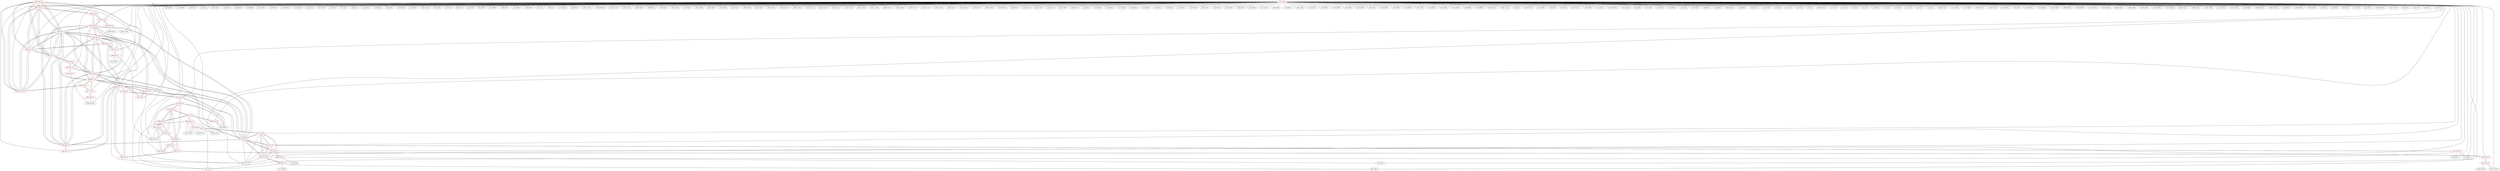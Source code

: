 graph {
	462 [label="(462) R35_T2" color=red]
	483 [label="(483) T16_T1"]
	482 [label="(482) T15_T1"]
	497 [label="(497) R35_T1"]
	481 [label="(481) T14_T1"]
	484 [label="(484) T17_T1"]
	463 [label="(463) R52_T1"]
	461 [label="(461) T22_T1"]
	463 [label="(463) R52_T1" color=red]
	466 [label="(466) D2_T"]
	467 [label="(467) C8_T"]
	462 [label="(462) R35_T2"]
	461 [label="(461) T22_T1"]
	464 [label="(464) R58_T1" color=red]
	465 [label="(465) R57_T1"]
	466 [label="(466) D2_T"]
	488 [label="(488) R29_T1"]
	497 [label="(497) R35_T1"]
	472 [label="(472) R40_T2"]
	492 [label="(492) R30_T1"]
	486 [label="(486) R27_T1"]
	487 [label="(487) R28_T1"]
	465 [label="(465) R57_T1" color=red]
	464 [label="(464) R58_T1"]
	466 [label="(466) D2_T"]
	466 [label="(466) D2_T" color=red]
	463 [label="(463) R52_T1"]
	467 [label="(467) C8_T"]
	464 [label="(464) R58_T1"]
	465 [label="(465) R57_T1"]
	488 [label="(488) R29_T1"]
	497 [label="(497) R35_T1"]
	472 [label="(472) R40_T2"]
	492 [label="(492) R30_T1"]
	486 [label="(486) R27_T1"]
	487 [label="(487) R28_T1"]
	506 [label="(506) R51_P1"]
	515 [label="(515) R50_P1"]
	467 [label="(467) C8_T" color=red]
	466 [label="(466) D2_T"]
	463 [label="(463) R52_T1"]
	468 [label="(468) R36_T2" color=red]
	72 [label="(72) R308"]
	54 [label="(54) U303"]
	473 [label="(473) T18_T2"]
	469 [label="(469) R37_T2" color=red]
	112 [label="(112) R401"]
	86 [label="(86) U401"]
	34 [label="(34) U201"]
	474 [label="(474) T19_T2"]
	470 [label="(470) R38_T2" color=red]
	504 [label="(504) R44_P1"]
	219 [label="(219) C707"]
	218 [label="(218) R715"]
	217 [label="(217) R723"]
	34 [label="(34) U201"]
	475 [label="(475) T20_T2"]
	471 [label="(471) R39_T2" color=red]
	34 [label="(34) U201"]
	168 [label="(168) D611"]
	152 [label="(152) J601"]
	476 [label="(476) T21_T2"]
	472 [label="(472) R40_T2" color=red]
	488 [label="(488) R29_T1"]
	497 [label="(497) R35_T1"]
	492 [label="(492) R30_T1"]
	466 [label="(466) D2_T"]
	464 [label="(464) R58_T1"]
	486 [label="(486) R27_T1"]
	487 [label="(487) R28_T1"]
	461 [label="(461) T22_T1"]
	474 [label="(474) T19_T2"]
	473 [label="(473) T18_T2"]
	476 [label="(476) T21_T2"]
	475 [label="(475) T20_T2"]
	473 [label="(473) T18_T2" color=red]
	461 [label="(461) T22_T1"]
	474 [label="(474) T19_T2"]
	472 [label="(472) R40_T2"]
	476 [label="(476) T21_T2"]
	475 [label="(475) T20_T2"]
	468 [label="(468) R36_T2"]
	474 [label="(474) T19_T2" color=red]
	461 [label="(461) T22_T1"]
	473 [label="(473) T18_T2"]
	472 [label="(472) R40_T2"]
	476 [label="(476) T21_T2"]
	475 [label="(475) T20_T2"]
	469 [label="(469) R37_T2"]
	475 [label="(475) T20_T2" color=red]
	461 [label="(461) T22_T1"]
	474 [label="(474) T19_T2"]
	473 [label="(473) T18_T2"]
	472 [label="(472) R40_T2"]
	476 [label="(476) T21_T2"]
	470 [label="(470) R38_T2"]
	476 [label="(476) T21_T2" color=red]
	461 [label="(461) T22_T1"]
	474 [label="(474) T19_T2"]
	473 [label="(473) T18_T2"]
	472 [label="(472) R40_T2"]
	475 [label="(475) T20_T2"]
	471 [label="(471) R39_T2"]
	477 [label="(477) T10_T1" color=red]
	485 [label="(485) R23_T1"]
	493 [label="(493) R31_T1"]
	486 [label="(486) R27_T1"]
	478 [label="(478) T11_T1" color=red]
	490 [label="(490) R24_T1"]
	494 [label="(494) R32_T1"]
	487 [label="(487) R28_T1"]
	479 [label="(479) T12_T1" color=red]
	495 [label="(495) R33_T1"]
	488 [label="(488) R29_T1"]
	489 [label="(489) R25_T1"]
	480 [label="(480) T13_T1" color=red]
	492 [label="(492) R30_T1"]
	496 [label="(496) R34_T1"]
	491 [label="(491) R26_T1"]
	481 [label="(481) T14_T1" color=red]
	483 [label="(483) T16_T1"]
	482 [label="(482) T15_T1"]
	497 [label="(497) R35_T1"]
	484 [label="(484) T17_T1"]
	462 [label="(462) R35_T2"]
	493 [label="(493) R31_T1"]
	482 [label="(482) T15_T1" color=red]
	483 [label="(483) T16_T1"]
	497 [label="(497) R35_T1"]
	481 [label="(481) T14_T1"]
	484 [label="(484) T17_T1"]
	462 [label="(462) R35_T2"]
	494 [label="(494) R32_T1"]
	483 [label="(483) T16_T1" color=red]
	482 [label="(482) T15_T1"]
	497 [label="(497) R35_T1"]
	481 [label="(481) T14_T1"]
	484 [label="(484) T17_T1"]
	462 [label="(462) R35_T2"]
	495 [label="(495) R33_T1"]
	484 [label="(484) T17_T1" color=red]
	483 [label="(483) T16_T1"]
	482 [label="(482) T15_T1"]
	497 [label="(497) R35_T1"]
	481 [label="(481) T14_T1"]
	462 [label="(462) R35_T2"]
	496 [label="(496) R34_T1"]
	485 [label="(485) R23_T1" color=red]
	428 [label="(428) U1302"]
	477 [label="(477) T10_T1"]
	486 [label="(486) R27_T1" color=red]
	488 [label="(488) R29_T1"]
	497 [label="(497) R35_T1"]
	472 [label="(472) R40_T2"]
	492 [label="(492) R30_T1"]
	466 [label="(466) D2_T"]
	464 [label="(464) R58_T1"]
	487 [label="(487) R28_T1"]
	477 [label="(477) T10_T1"]
	493 [label="(493) R31_T1"]
	487 [label="(487) R28_T1" color=red]
	488 [label="(488) R29_T1"]
	497 [label="(497) R35_T1"]
	472 [label="(472) R40_T2"]
	492 [label="(492) R30_T1"]
	466 [label="(466) D2_T"]
	464 [label="(464) R58_T1"]
	486 [label="(486) R27_T1"]
	494 [label="(494) R32_T1"]
	478 [label="(478) T11_T1"]
	488 [label="(488) R29_T1" color=red]
	497 [label="(497) R35_T1"]
	472 [label="(472) R40_T2"]
	492 [label="(492) R30_T1"]
	466 [label="(466) D2_T"]
	464 [label="(464) R58_T1"]
	486 [label="(486) R27_T1"]
	487 [label="(487) R28_T1"]
	495 [label="(495) R33_T1"]
	479 [label="(479) T12_T1"]
	489 [label="(489) R25_T1" color=red]
	460 [label="(460) R1302"]
	456 [label="(456) U1305"]
	479 [label="(479) T12_T1"]
	490 [label="(490) R24_T1" color=red]
	186 [label="(186) U702"]
	215 [label="(215) R707"]
	478 [label="(478) T11_T1"]
	491 [label="(491) R26_T1" color=red]
	428 [label="(428) U1302"]
	480 [label="(480) T13_T1"]
	492 [label="(492) R30_T1" color=red]
	488 [label="(488) R29_T1"]
	497 [label="(497) R35_T1"]
	472 [label="(472) R40_T2"]
	466 [label="(466) D2_T"]
	464 [label="(464) R58_T1"]
	486 [label="(486) R27_T1"]
	487 [label="(487) R28_T1"]
	496 [label="(496) R34_T1"]
	480 [label="(480) T13_T1"]
	493 [label="(493) R31_T1" color=red]
	477 [label="(477) T10_T1"]
	486 [label="(486) R27_T1"]
	481 [label="(481) T14_T1"]
	494 [label="(494) R32_T1" color=red]
	482 [label="(482) T15_T1"]
	487 [label="(487) R28_T1"]
	478 [label="(478) T11_T1"]
	495 [label="(495) R33_T1" color=red]
	483 [label="(483) T16_T1"]
	488 [label="(488) R29_T1"]
	479 [label="(479) T12_T1"]
	496 [label="(496) R34_T1" color=red]
	484 [label="(484) T17_T1"]
	492 [label="(492) R30_T1"]
	480 [label="(480) T13_T1"]
	497 [label="(497) R35_T1" color=red]
	488 [label="(488) R29_T1"]
	472 [label="(472) R40_T2"]
	492 [label="(492) R30_T1"]
	466 [label="(466) D2_T"]
	464 [label="(464) R58_T1"]
	486 [label="(486) R27_T1"]
	487 [label="(487) R28_T1"]
	483 [label="(483) T16_T1"]
	482 [label="(482) T15_T1"]
	481 [label="(481) T14_T1"]
	484 [label="(484) T17_T1"]
	462 [label="(462) R35_T2"]
	498 [label="(498) T23_P1" color=red]
	508 [label="(508) R48_P1"]
	511 [label="(511) R43_P1"]
	499 [label="(499) T24_P1"]
	504 [label="(504) R44_P1"]
	499 [label="(499) T24_P1" color=red]
	505 [label="(505) R46_P1"]
	498 [label="(498) T23_P1"]
	500 [label="(500) T27_P1" color=red]
	506 [label="(506) R51_P1"]
	501 [label="(501) T28_P1"]
	509 [label="(509) R53_P1"]
	512 [label="(512) R49_P1"]
	501 [label="(501) T28_P1" color=red]
	507 [label="(507) R52_P1"]
	500 [label="(500) T27_P1"]
	502 [label="(502) T25_P1" color=red]
	503 [label="(503) T29_P1"]
	508 [label="(508) R48_P1"]
	510 [label="(510) R45_P1"]
	186 [label="(186) U702"]
	503 [label="(503) T29_P1" color=red]
	502 [label="(502) T25_P1"]
	509 [label="(509) R53_P1"]
	504 [label="(504) R44_P1" color=red]
	219 [label="(219) C707"]
	218 [label="(218) R715"]
	217 [label="(217) R723"]
	34 [label="(34) U201"]
	470 [label="(470) R38_T2"]
	498 [label="(498) T23_P1"]
	505 [label="(505) R46_P1" color=red]
	513 [label="(513) T26_P1"]
	514 [label="(514) R47_P1"]
	499 [label="(499) T24_P1"]
	506 [label="(506) R51_P1" color=red]
	500 [label="(500) T27_P1"]
	515 [label="(515) R50_P1"]
	466 [label="(466) D2_T"]
	507 [label="(507) R52_P1" color=red]
	363 [label="(363) U1002"]
	366 [label="(366) R1003"]
	501 [label="(501) T28_P1"]
	508 [label="(508) R48_P1" color=red]
	502 [label="(502) T25_P1"]
	498 [label="(498) T23_P1"]
	511 [label="(511) R43_P1"]
	509 [label="(509) R53_P1" color=red]
	503 [label="(503) T29_P1"]
	500 [label="(500) T27_P1"]
	512 [label="(512) R49_P1"]
	510 [label="(510) R45_P1" color=red]
	514 [label="(514) R47_P1"]
	511 [label="(511) R43_P1"]
	512 [label="(512) R49_P1"]
	502 [label="(502) T25_P1"]
	186 [label="(186) U702"]
	511 [label="(511) R43_P1" color=red]
	508 [label="(508) R48_P1"]
	498 [label="(498) T23_P1"]
	514 [label="(514) R47_P1"]
	510 [label="(510) R45_P1"]
	512 [label="(512) R49_P1"]
	512 [label="(512) R49_P1" color=red]
	514 [label="(514) R47_P1"]
	510 [label="(510) R45_P1"]
	511 [label="(511) R43_P1"]
	500 [label="(500) T27_P1"]
	509 [label="(509) R53_P1"]
	513 [label="(513) T26_P1" color=red]
	515 [label="(515) R50_P1"]
	505 [label="(505) R46_P1"]
	514 [label="(514) R47_P1"]
	514 [label="(514) R47_P1" color=red]
	510 [label="(510) R45_P1"]
	511 [label="(511) R43_P1"]
	512 [label="(512) R49_P1"]
	513 [label="(513) T26_P1"]
	505 [label="(505) R46_P1"]
	515 [label="(515) R50_P1" color=red]
	513 [label="(513) T26_P1"]
	506 [label="(506) R51_P1"]
	466 [label="(466) D2_T"]
	516 [label="(516) GND" color=red]
	178 [label="(178) D604"]
	179 [label="(179) D606"]
	48 [label="(48) U301"]
	142 [label="(142) J502"]
	133 [label="(133) C502"]
	52 [label="(52) C303"]
	163 [label="(163) D602"]
	53 [label="(53) R309"]
	134 [label="(134) C501"]
	137 [label="(137) R501"]
	135 [label="(135) FB502"]
	140 [label="(140) C503"]
	54 [label="(54) U303"]
	131 [label="(131) U501"]
	44 [label="(44) U302"]
	58 [label="(58) C304"]
	57 [label="(57) C302"]
	56 [label="(56) C301"]
	161 [label="(161) D632"]
	160 [label="(160) D631"]
	59 [label="(59) C305"]
	176 [label="(176) D626"]
	162 [label="(162) D601"]
	435 [label="(435) C1315"]
	62 [label="(62) C309"]
	61 [label="(61) C310"]
	60 [label="(60) C307"]
	42 [label="(42) C306"]
	168 [label="(168) D611"]
	43 [label="(43) C308"]
	167 [label="(167) D609"]
	166 [label="(166) D607"]
	165 [label="(165) D605"]
	164 [label="(164) D603"]
	81 [label="(81) C317"]
	80 [label="(80) C311"]
	177 [label="(177) D629"]
	169 [label="(169) D614"]
	457 [label="(457) C1301"]
	456 [label="(456) U1305"]
	458 [label="(458) FB1303"]
	455 [label="(455) C1319"]
	454 [label="(454) C1310"]
	266 [label="(266) U803"]
	268 [label="(268) D812"]
	265 [label="(265) R812"]
	245 [label="(245) C805"]
	271 [label="(271) R813"]
	270 [label="(270) C808"]
	269 [label="(269) C804"]
	272 [label="(272) U804"]
	262 [label="(262) D811"]
	263 [label="(263) C803"]
	264 [label="(264) C807"]
	445 [label="(445) C1318"]
	450 [label="(450) C1305"]
	449 [label="(449) U1303"]
	425 [label="(425) C1311"]
	428 [label="(428) U1302"]
	434 [label="(434) C1314"]
	433 [label="(433) C1313"]
	432 [label="(432) C1312"]
	442 [label="(442) C1303"]
	441 [label="(441) C1308"]
	439 [label="(439) C1307"]
	438 [label="(438) C1306"]
	437 [label="(437) C1317"]
	436 [label="(436) C1316"]
	440 [label="(440) C1302"]
	430 [label="(430) J1303"]
	451 [label="(451) U1301"]
	453 [label="(453) J1302"]
	426 [label="(426) C1309"]
	423 [label="(423) R1303"]
	246 [label="(246) R810"]
	214 [label="(214) C706"]
	204 [label="(204) C704"]
	219 [label="(219) C707"]
	185 [label="(185) U701"]
	186 [label="(186) U702"]
	224 [label="(224) C708"]
	209 [label="(209) C705"]
	152 [label="(152) J601"]
	151 [label="(151) J604"]
	159 [label="(159) D630"]
	158 [label="(158) D627"]
	157 [label="(157) D624"]
	156 [label="(156) D621"]
	155 [label="(155) D619"]
	154 [label="(154) D617"]
	149 [label="(149) J602"]
	171 [label="(171) D615"]
	170 [label="(170) D618"]
	189 [label="(189) C701"]
	234 [label="(234) Q801"]
	244 [label="(244) C801"]
	240 [label="(240) J805"]
	256 [label="(256) D810"]
	257 [label="(257) C802"]
	258 [label="(258) C806"]
	259 [label="(259) R811"]
	260 [label="(260) U802"]
	254 [label="(254) U801"]
	278 [label="(278) Q805"]
	279 [label="(279) Q806"]
	280 [label="(280) Q807"]
	281 [label="(281) Q808"]
	194 [label="(194) C702"]
	226 [label="(226) D809"]
	227 [label="(227) R808"]
	228 [label="(228) R805"]
	199 [label="(199) C703"]
	233 [label="(233) Q802"]
	232 [label="(232) Q803"]
	231 [label="(231) Q804"]
	230 [label="(230) R806"]
	229 [label="(229) R804"]
	388 [label="(388) D1105"]
	394 [label="(394) U1102"]
	93 [label="(93) J402"]
	387 [label="(387) D1107"]
	122 [label="(122) C408"]
	95 [label="(95) U403"]
	86 [label="(86) U401"]
	87 [label="(87) C402"]
	382 [label="(382) D1102"]
	120 [label="(120) C406"]
	121 [label="(121) C407"]
	392 [label="(392) FB1102"]
	401 [label="(401) J1102"]
	96 [label="(96) C409"]
	97 [label="(97) C405"]
	110 [label="(110) R410"]
	100 [label="(100) D404"]
	101 [label="(101) J403"]
	103 [label="(103) C410"]
	90 [label="(90) D402"]
	91 [label="(91) D403"]
	390 [label="(390) D1106"]
	106 [label="(106) R402"]
	403 [label="(403) J1101"]
	107 [label="(107) C401"]
	18 [label="(18) C224"]
	19 [label="(19) C227"]
	20 [label="(20) C210"]
	8 [label="(8) C231"]
	384 [label="(384) C1103"]
	17 [label="(17) C223"]
	34 [label="(34) U201"]
	15 [label="(15) C218"]
	9 [label="(9) C203"]
	12 [label="(12) C214"]
	23 [label="(23) X202"]
	24 [label="(24) C207"]
	29 [label="(29) C230"]
	13 [label="(13) C205"]
	14 [label="(14) C217"]
	16 [label="(16) C221"]
	383 [label="(383) C1102"]
	113 [label="(113) U402"]
	111 [label="(111) R409"]
	378 [label="(378) U1101"]
	379 [label="(379) C1101"]
	31 [label="(31) SW201"]
	33 [label="(33) C204"]
	372 [label="(372) R1014"]
	371 [label="(371) R1004"]
	373 [label="(373) C1003"]
	369 [label="(369) R1007"]
	368 [label="(368) R1006"]
	357 [label="(357) R1015"]
	359 [label="(359) C1004"]
	360 [label="(360) D1001"]
	364 [label="(364) U1003"]
	363 [label="(363) U1002"]
	362 [label="(362) J1001"]
	367 [label="(367) R1001"]
	377 [label="(377) R1009"]
	400 [label="(400) C1106"]
	399 [label="(399) C1105"]
	376 [label="(376) C1001"]
	375 [label="(375) U1001"]
	374 [label="(374) C1002"]
	128 [label="(128) R408"]
	405 [label="(405) TP1102"]
	404 [label="(404) TP1101"]
	129 [label="(129) R403"]
	365 [label="(365) R1002"]
	358 [label="(358) C1005"]
	63 [label="(63) C312"]
	36 [label="(36) D203"]
	40 [label="(40) C201"]
	35 [label="(35) D202"]
	39 [label="(39) U202"]
	395 [label="(395) BT1101"]
	397 [label="(397) C1104"]
	64 [label="(64) C314"]
	65 [label="(65) C315"]
	66 [label="(66) C313"]
	67 [label="(67) C316"]
	475 [label="(475) T20_T2"]
	473 [label="(473) T18_T2"]
	474 [label="(474) T19_T2"]
	476 [label="(476) T21_T2"]
	465 [label="(465) R57_T1"]
	461 [label="(461) T22_T1"]
	466 [label="(466) D2_T"]
	478 [label="(478) T11_T1"]
	483 [label="(483) T16_T1"]
	484 [label="(484) T17_T1"]
	477 [label="(477) T10_T1"]
	479 [label="(479) T12_T1"]
	480 [label="(480) T13_T1"]
	481 [label="(481) T14_T1"]
	482 [label="(482) T15_T1"]
	467 [label="(467) C8_T"]
	513 [label="(513) T26_P1"]
	499 [label="(499) T24_P1"]
	503 [label="(503) T29_P1"]
	501 [label="(501) T28_P1"]
	462 -- 483
	462 -- 482
	462 -- 497
	462 -- 481
	462 -- 484
	462 -- 463
	462 -- 461
	463 -- 466
	463 -- 467
	463 -- 462
	463 -- 461
	464 -- 465
	464 -- 466
	464 -- 488
	464 -- 497
	464 -- 472
	464 -- 492
	464 -- 486
	464 -- 487
	465 -- 464
	465 -- 466
	466 -- 463
	466 -- 467
	466 -- 464
	466 -- 465
	466 -- 488
	466 -- 497
	466 -- 472
	466 -- 492
	466 -- 486
	466 -- 487
	466 -- 506
	466 -- 515
	467 -- 466
	467 -- 463
	468 -- 72
	468 -- 54
	468 -- 473
	469 -- 112
	469 -- 86
	469 -- 34
	469 -- 474
	470 -- 504
	470 -- 219
	470 -- 218
	470 -- 217
	470 -- 34
	470 -- 475
	471 -- 34
	471 -- 168
	471 -- 152
	471 -- 476
	472 -- 488
	472 -- 497
	472 -- 492
	472 -- 466
	472 -- 464
	472 -- 486
	472 -- 487
	472 -- 461
	472 -- 474
	472 -- 473
	472 -- 476
	472 -- 475
	473 -- 461
	473 -- 474
	473 -- 472
	473 -- 476
	473 -- 475
	473 -- 468
	474 -- 461
	474 -- 473
	474 -- 472
	474 -- 476
	474 -- 475
	474 -- 469
	475 -- 461
	475 -- 474
	475 -- 473
	475 -- 472
	475 -- 476
	475 -- 470
	476 -- 461
	476 -- 474
	476 -- 473
	476 -- 472
	476 -- 475
	476 -- 471
	477 -- 485
	477 -- 493
	477 -- 486
	478 -- 490
	478 -- 494
	478 -- 487
	479 -- 495
	479 -- 488
	479 -- 489
	480 -- 492
	480 -- 496
	480 -- 491
	481 -- 483
	481 -- 482
	481 -- 497
	481 -- 484
	481 -- 462
	481 -- 493
	482 -- 483
	482 -- 497
	482 -- 481
	482 -- 484
	482 -- 462
	482 -- 494
	483 -- 482
	483 -- 497
	483 -- 481
	483 -- 484
	483 -- 462
	483 -- 495
	484 -- 483
	484 -- 482
	484 -- 497
	484 -- 481
	484 -- 462
	484 -- 496
	485 -- 428
	485 -- 477
	486 -- 488
	486 -- 497
	486 -- 472
	486 -- 492
	486 -- 466
	486 -- 464
	486 -- 487
	486 -- 477
	486 -- 493
	487 -- 488
	487 -- 497
	487 -- 472
	487 -- 492
	487 -- 466
	487 -- 464
	487 -- 486
	487 -- 494
	487 -- 478
	488 -- 497
	488 -- 472
	488 -- 492
	488 -- 466
	488 -- 464
	488 -- 486
	488 -- 487
	488 -- 495
	488 -- 479
	489 -- 460
	489 -- 456
	489 -- 479
	490 -- 186
	490 -- 215
	490 -- 478
	491 -- 428
	491 -- 480
	492 -- 488
	492 -- 497
	492 -- 472
	492 -- 466
	492 -- 464
	492 -- 486
	492 -- 487
	492 -- 496
	492 -- 480
	493 -- 477
	493 -- 486
	493 -- 481
	494 -- 482
	494 -- 487
	494 -- 478
	495 -- 483
	495 -- 488
	495 -- 479
	496 -- 484
	496 -- 492
	496 -- 480
	497 -- 488
	497 -- 472
	497 -- 492
	497 -- 466
	497 -- 464
	497 -- 486
	497 -- 487
	497 -- 483
	497 -- 482
	497 -- 481
	497 -- 484
	497 -- 462
	498 -- 508
	498 -- 511
	498 -- 499
	498 -- 504
	499 -- 505
	499 -- 498
	500 -- 506
	500 -- 501
	500 -- 509
	500 -- 512
	501 -- 507
	501 -- 500
	502 -- 503
	502 -- 508
	502 -- 510
	502 -- 186
	503 -- 502
	503 -- 509
	504 -- 219
	504 -- 218
	504 -- 217
	504 -- 34
	504 -- 470
	504 -- 498
	505 -- 513
	505 -- 514
	505 -- 499
	506 -- 500
	506 -- 515
	506 -- 466
	507 -- 363
	507 -- 366
	507 -- 501
	508 -- 502
	508 -- 498
	508 -- 511
	509 -- 503
	509 -- 500
	509 -- 512
	510 -- 514
	510 -- 511
	510 -- 512
	510 -- 502
	510 -- 186
	511 -- 508
	511 -- 498
	511 -- 514
	511 -- 510
	511 -- 512
	512 -- 514
	512 -- 510
	512 -- 511
	512 -- 500
	512 -- 509
	513 -- 515
	513 -- 505
	513 -- 514
	514 -- 510
	514 -- 511
	514 -- 512
	514 -- 513
	514 -- 505
	515 -- 513
	515 -- 506
	515 -- 466
	516 -- 178
	516 -- 179
	516 -- 48
	516 -- 142
	516 -- 133
	516 -- 52
	516 -- 163
	516 -- 53
	516 -- 134
	516 -- 137
	516 -- 135
	516 -- 140
	516 -- 54
	516 -- 131
	516 -- 44
	516 -- 58
	516 -- 57
	516 -- 56
	516 -- 161
	516 -- 160
	516 -- 59
	516 -- 176
	516 -- 162
	516 -- 435
	516 -- 62
	516 -- 61
	516 -- 60
	516 -- 42
	516 -- 168
	516 -- 43
	516 -- 167
	516 -- 166
	516 -- 165
	516 -- 164
	516 -- 81
	516 -- 80
	516 -- 177
	516 -- 169
	516 -- 457
	516 -- 456
	516 -- 458
	516 -- 455
	516 -- 454
	516 -- 266
	516 -- 268
	516 -- 265
	516 -- 245
	516 -- 271
	516 -- 270
	516 -- 269
	516 -- 272
	516 -- 262
	516 -- 263
	516 -- 264
	516 -- 445
	516 -- 450
	516 -- 449
	516 -- 425
	516 -- 428
	516 -- 434
	516 -- 433
	516 -- 432
	516 -- 442
	516 -- 441
	516 -- 439
	516 -- 438
	516 -- 437
	516 -- 436
	516 -- 440
	516 -- 430
	516 -- 451
	516 -- 453
	516 -- 426
	516 -- 423
	516 -- 246
	516 -- 214
	516 -- 204
	516 -- 219
	516 -- 185
	516 -- 186
	516 -- 224
	516 -- 209
	516 -- 152
	516 -- 151
	516 -- 159
	516 -- 158
	516 -- 157
	516 -- 156
	516 -- 155
	516 -- 154
	516 -- 149
	516 -- 171
	516 -- 170
	516 -- 189
	516 -- 234
	516 -- 244
	516 -- 240
	516 -- 256
	516 -- 257
	516 -- 258
	516 -- 259
	516 -- 260
	516 -- 254
	516 -- 278
	516 -- 279
	516 -- 280
	516 -- 281
	516 -- 194
	516 -- 226
	516 -- 227
	516 -- 228
	516 -- 199
	516 -- 233
	516 -- 232
	516 -- 231
	516 -- 230
	516 -- 229
	516 -- 388
	516 -- 394
	516 -- 93
	516 -- 387
	516 -- 122
	516 -- 95
	516 -- 86
	516 -- 87
	516 -- 382
	516 -- 120
	516 -- 121
	516 -- 392
	516 -- 401
	516 -- 96
	516 -- 97
	516 -- 110
	516 -- 100
	516 -- 101
	516 -- 103
	516 -- 90
	516 -- 91
	516 -- 390
	516 -- 106
	516 -- 403
	516 -- 107
	516 -- 18
	516 -- 19
	516 -- 20
	516 -- 8
	516 -- 384
	516 -- 17
	516 -- 34
	516 -- 15
	516 -- 9
	516 -- 12
	516 -- 23
	516 -- 24
	516 -- 29
	516 -- 13
	516 -- 14
	516 -- 16
	516 -- 383
	516 -- 113
	516 -- 111
	516 -- 378
	516 -- 379
	516 -- 31
	516 -- 33
	516 -- 372
	516 -- 371
	516 -- 373
	516 -- 369
	516 -- 368
	516 -- 357
	516 -- 359
	516 -- 360
	516 -- 364
	516 -- 363
	516 -- 362
	516 -- 367
	516 -- 377
	516 -- 400
	516 -- 399
	516 -- 376
	516 -- 375
	516 -- 374
	516 -- 128
	516 -- 405
	516 -- 404
	516 -- 129
	516 -- 365
	516 -- 358
	516 -- 63
	516 -- 36
	516 -- 40
	516 -- 35
	516 -- 39
	516 -- 395
	516 -- 397
	516 -- 64
	516 -- 65
	516 -- 66
	516 -- 67
	516 -- 475
	516 -- 473
	516 -- 474
	516 -- 476
	516 -- 465
	516 -- 461
	516 -- 466
	516 -- 478
	516 -- 483
	516 -- 484
	516 -- 477
	516 -- 479
	516 -- 480
	516 -- 481
	516 -- 482
	516 -- 467
	516 -- 513
	516 -- 499
	516 -- 503
	516 -- 501
}